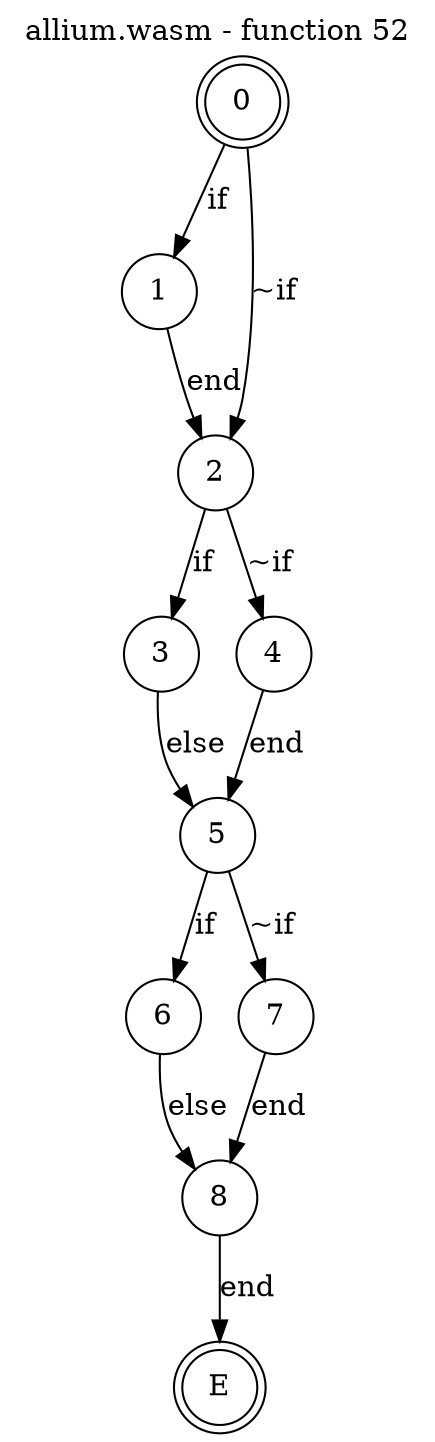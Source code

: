 digraph finite_state_machine {
    label = "allium.wasm - function 52"
    labelloc =  t
    labelfontsize = 16
    labelfontcolor = black
    labelfontname = "Helvetica"
    node [shape = doublecircle]; 0 E ;
    node [shape = circle];
    0 -> 1[label="if"];
    0 -> 2[label="~if"];
    1 -> 2[label="end"];
    2 -> 3[label="if"];
    2 -> 4[label="~if"];
    3 -> 5[label="else"];
    4 -> 5[label="end"];
    5 -> 6[label="if"];
    5 -> 7[label="~if"];
    6 -> 8[label="else"];
    7 -> 8[label="end"];
    8 -> E[label="end"];
}
